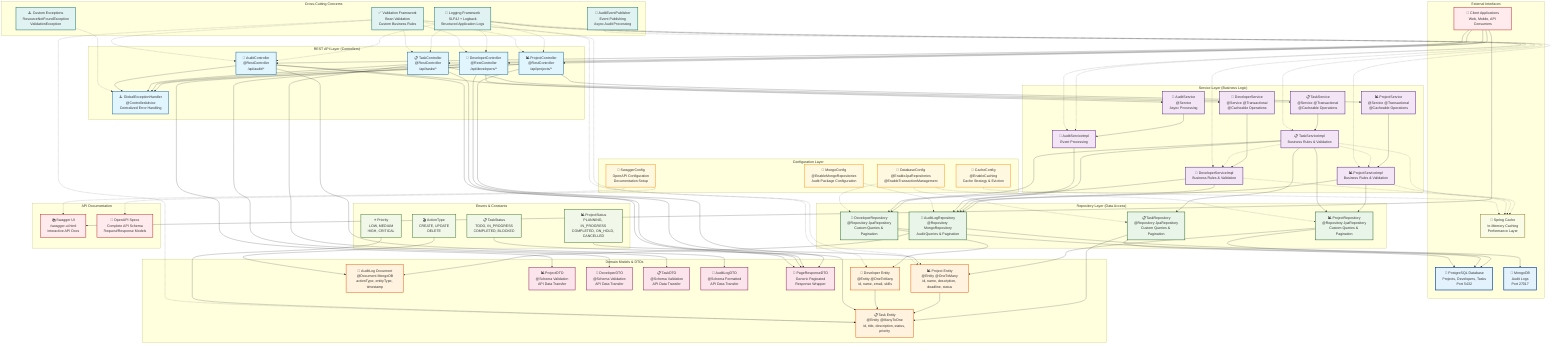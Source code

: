 ---
config:
  layout: fixed
---
flowchart TB
 subgraph subGraph0["External Interfaces"]
        CLIENT["📱 Client Applications<br>Web, Mobile, API Consumers"]
        POSTGRES["🐘 PostgreSQL Database<br>Projects, Developers, Tasks<br>Port 5432"]
        MONGO["🍃 MongoDB<br>Audit Logs<br>Port 27017"]
        CACHE["💾 Spring Cache<br>In-Memory Caching<br>Performance Layer"]
  end
 subgraph subGraph1["REST API Layer (Controllers)"]
        PC["📊 ProjectController<br>@RestController<br>/api/projects/*"]
        DC["👥 DeveloperController<br>@RestController<br>/api/developers/*"]
        TC["📋 TaskController<br>@RestController<br>/api/tasks/*"]
        AC["📝 AuditController<br>@RestController<br>/api/audit/*"]
        EH["⚠️ GlobalExceptionHandler<br>@ControllerAdvice<br>Centralized Error Handling"]
  end
 subgraph subGraph2["Service Layer (Business Logic)"]
        PS["📊 ProjectService<br>@Service @Transactional<br>@Cacheable Operations"]
        DS["👥 DeveloperService<br>@Service @Transactional<br>@Cacheable Operations"]
        TS["📋 TaskService<br>@Service @Transactional<br>@Cacheable Operations"]
        AS["📝 AuditService<br>@Service<br>Async Processing"]
        PSI["📊 ProjectServiceImpl<br>Business Rules &amp; Validation"]
        DSI["👥 DeveloperServiceImpl<br>Business Rules &amp; Validation"]
        TSI["📋 TaskServiceImpl<br>Business Rules &amp; Validation"]
        ASI["📝 AuditServiceImpl<br>Event Processing"]
  end
 subgraph subGraph3["Repository Layer (Data Access)"]
        PR["📊 ProjectRepository<br>@Repository JpaRepository<br>Custom Queries &amp; Pagination"]
        DR["👥 DeveloperRepository<br>@Repository JpaRepository<br>Custom Queries &amp; Pagination"]
        TR["📋 TaskRepository<br>@Repository JpaRepository<br>Custom Queries &amp; Pagination"]
        AR["📝 AuditLogRepository<br>@Repository MongoRepository<br>Audit Queries &amp; Pagination"]
  end
 subgraph subGraph4["Domain Models & DTOs"]
        PE["📊 Project Entity<br>@Entity @OneToMany<br>id, name, description, deadline, status"]
        DE["👥 Developer Entity<br>@Entity @OneToMany<br>id, name, email, skills"]
        TE["📋 Task Entity<br>@Entity @ManyToOne<br>id, title, description, status, priority"]
        AE["📝 AuditLog Document<br>@Document MongoDB<br>actionType, entityType, timestamp"]
        PDTO["📊 ProjectDTO<br>@Schema Validation<br>API Data Transfer"]
        DDTO["👥 DeveloperDTO<br>@Schema Validation<br>API Data Transfer"]
        TDTO["📋 TaskDTO<br>@Schema Validation<br>API Data Transfer"]
        ADTO["📝 AuditLogDTO<br>@Schema Formatted<br>API Data Transfer"]
        PAGE["📄 PageResponseDTO<br>Generic Paginated<br>Response Wrapper"]
  end
 subgraph subGraph5["Enums & Constants"]
        PROJSTATUS["📊 ProjectStatus<br>PLANNING, IN_PROGRESS<br>COMPLETED, ON_HOLD, CANCELLED"]
        TASKSTATUS["📋 TaskStatus<br>TODO, IN_PROGRESS<br>COMPLETED, BLOCKED"]
        PRIORITY["⭐ Priority<br>LOW, MEDIUM<br>HIGH, CRITICAL"]
        ACTION["🎬 ActionType<br>CREATE, UPDATE<br>DELETE"]
  end
 subgraph subGraph6["Configuration Layer"]
        DBCONFIG["🔧 DatabaseConfig<br>@EnableJpaRepositories<br>@EnableTransactionManagement"]
        MONGOCONFIG["🔧 MongoConfig<br>@EnableMongoRepositories<br>Audit Package Configuration"]
        CACHECONFIG["🔧 CacheConfig<br>@EnableCaching<br>Cache Strategy &amp; Eviction"]
        SWAGGERCONFIG["🔧 SwaggerConfig<br>OpenAPI Configuration<br>Documentation Setup"]
  end
 subgraph subGraph7["Cross-Cutting Concerns"]
        LOG["📝 Logging Framework<br>SLF4J + Logback<br>Structured Application Logs"]
        VAL["✅ Validation Framework<br>Bean Validation<br>Custom Business Rules"]
        EVENTS["📡 AuditEventPublisher<br>Event Publishing<br>Async Audit Processing"]
        EXCEPTIONS["⚠️ Custom Exceptions<br>ResourceNotFoundException<br>ValidationException"]
  end
 subgraph Documentation["API Documentation"]
        SWAGGER["📚 Swagger UI<br>/swagger-ui.html<br>Interactive API Docs"]
        OPENAPI["📖 OpenAPI Specs<br>Complete API Schema<br>Request/Response Models"]
  end
    CLIENT --> PC & DC & TC & AC & SWAGGER
    PC --> PS & EH & PDTO & PAGE
    DC --> DS & EH & DDTO & PAGE
    TC --> TS & EH & TDTO & PAGE
    AC --> AS & EH & ADTO & PAGE
    PS --> PSI
    DS --> DSI
    TS --> TSI
    AS --> ASI
    PSI --> PR & AR
    DSI --> DR & AR
    TSI --> TR & PR & DR & AR
    ASI --> AR
    PR --> POSTGRES & PE
    DR --> POSTGRES & DE
    TR --> POSTGRES & TE
    AR --> MONGO & AE
    PE --> TE
    DE --> TE
    PSI -.-> CACHE
    DSI -.-> CACHE
    TSI -.-> CACHE & PSI & DSI
    PROJSTATUS --> PE
    TASKSTATUS --> TE
    PRIORITY --> TE
    ACTION --> AE
    DBCONFIG -.-> PR & DR & TR
    MONGOCONFIG -.-> AR
    CACHECONFIG -.-> CACHE
    SWAGGERCONFIG -.-> SWAGGER & OPENAPI
    LOG -.-> PC & DC & TC & AC & PSI & DSI & TSI & ASI
    VAL -.-> PC & DC & TC & AC & PE & DE & TE
    EVENTS -.-> ASI
    EXCEPTIONS -.-> EH
     CLIENT:::external
     POSTGRES:::database
     MONGO:::database
     CACHE:::cache
     PC:::controller
     DC:::controller
     TC:::controller
     AC:::controller
     EH:::controller
     PS:::service
     DS:::service
     TS:::service
     AS:::service
     PSI:::service
     DSI:::service
     TSI:::service
     ASI:::service
     PR:::repository
     DR:::repository
     TR:::repository
     AR:::repository
     PE:::entity
     DE:::entity
     TE:::entity
     AE:::entity
     PDTO:::dto
     DDTO:::dto
     TDTO:::dto
     ADTO:::dto
     PAGE:::dto
     PROJSTATUS:::enum
     TASKSTATUS:::enum
     PRIORITY:::enum
     ACTION:::enum
     DBCONFIG:::config
     MONGOCONFIG:::config
     CACHECONFIG:::config
     SWAGGERCONFIG:::config
     LOG:::crosscut
     VAL:::crosscut
     EVENTS:::crosscut
     EXCEPTIONS:::crosscut
     SWAGGER:::external
     OPENAPI:::external
    classDef controller fill:#e1f5fe,stroke:#01579b,stroke-width:2px
    classDef service fill:#f3e5f5,stroke:#4a148c,stroke-width:2px
    classDef repository fill:#e8f5e8,stroke:#1b5e20,stroke-width:2px
    classDef entity fill:#fff3e0,stroke:#e65100,stroke-width:2px
    classDef dto fill:#fce4ec,stroke:#880e4f,stroke-width:2px
    classDef enum fill:#f1f8e9,stroke:#33691e,stroke-width:2px
    classDef config fill:#fff8e1,stroke:#ff8f00,stroke-width:2px
    classDef database fill:#e3f2fd,stroke:#0d47a1,stroke-width:3px
    classDef cache fill:#f9fbe7,stroke:#827717,stroke-width:2px
    classDef external fill:#ffebee,stroke:#b71c1c,stroke-width:2px
    classDef crosscut fill:#e0f2f1,stroke:#00695c,stroke-width:2px